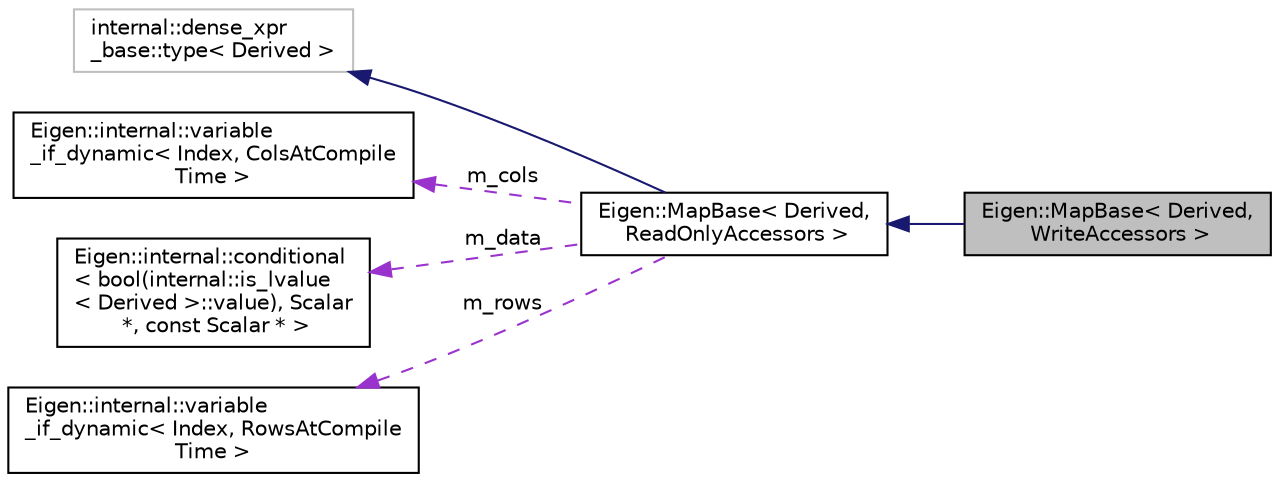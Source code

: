 digraph "Eigen::MapBase&lt; Derived, WriteAccessors &gt;"
{
  edge [fontname="Helvetica",fontsize="10",labelfontname="Helvetica",labelfontsize="10"];
  node [fontname="Helvetica",fontsize="10",shape=record];
  rankdir="LR";
  Node1 [label="Eigen::MapBase\< Derived,\l WriteAccessors \>",height=0.2,width=0.4,color="black", fillcolor="grey75", style="filled" fontcolor="black"];
  Node2 -> Node1 [dir="back",color="midnightblue",fontsize="10",style="solid",fontname="Helvetica"];
  Node2 [label="Eigen::MapBase\< Derived,\l ReadOnlyAccessors \>",height=0.2,width=0.4,color="black", fillcolor="white", style="filled",URL="$classEigen_1_1MapBase_3_01Derived_00_01ReadOnlyAccessors_01_4.html"];
  Node3 -> Node2 [dir="back",color="midnightblue",fontsize="10",style="solid",fontname="Helvetica"];
  Node3 [label="internal::dense_xpr\l_base::type\< Derived \>",height=0.2,width=0.4,color="grey75", fillcolor="white", style="filled"];
  Node4 -> Node2 [dir="back",color="darkorchid3",fontsize="10",style="dashed",label=" m_cols" ,fontname="Helvetica"];
  Node4 [label="Eigen::internal::variable\l_if_dynamic\< Index, ColsAtCompile\lTime \>",height=0.2,width=0.4,color="black", fillcolor="white", style="filled",URL="$classEigen_1_1internal_1_1variable__if__dynamic.html"];
  Node5 -> Node2 [dir="back",color="darkorchid3",fontsize="10",style="dashed",label=" m_data" ,fontname="Helvetica"];
  Node5 [label="Eigen::internal::conditional\l\< bool(internal::is_lvalue\l\< Derived \>::value), Scalar\l *, const Scalar * \>",height=0.2,width=0.4,color="black", fillcolor="white", style="filled",URL="$structEigen_1_1internal_1_1conditional.html"];
  Node6 -> Node2 [dir="back",color="darkorchid3",fontsize="10",style="dashed",label=" m_rows" ,fontname="Helvetica"];
  Node6 [label="Eigen::internal::variable\l_if_dynamic\< Index, RowsAtCompile\lTime \>",height=0.2,width=0.4,color="black", fillcolor="white", style="filled",URL="$classEigen_1_1internal_1_1variable__if__dynamic.html"];
}
